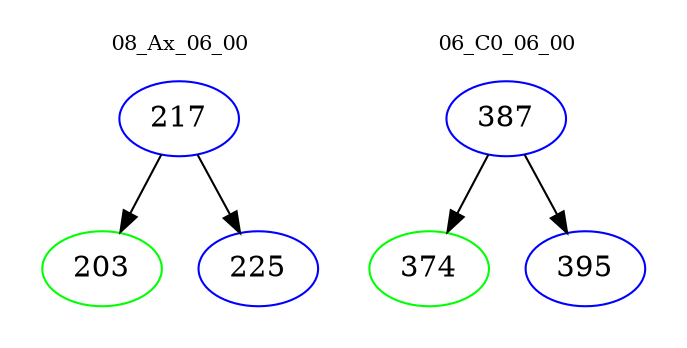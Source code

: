 digraph{
subgraph cluster_0 {
color = white
label = "08_Ax_06_00";
fontsize=10;
T0_217 [label="217", color="blue"]
T0_217 -> T0_203 [color="black"]
T0_203 [label="203", color="green"]
T0_217 -> T0_225 [color="black"]
T0_225 [label="225", color="blue"]
}
subgraph cluster_1 {
color = white
label = "06_C0_06_00";
fontsize=10;
T1_387 [label="387", color="blue"]
T1_387 -> T1_374 [color="black"]
T1_374 [label="374", color="green"]
T1_387 -> T1_395 [color="black"]
T1_395 [label="395", color="blue"]
}
}
